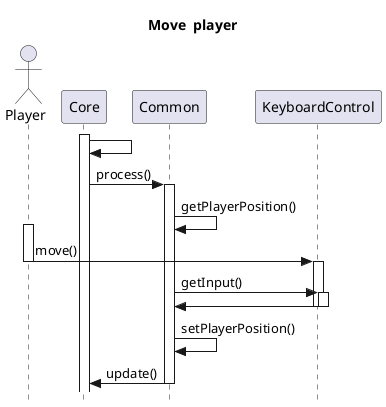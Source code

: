 @startuml
skinparam style strictuml
title Move  player
Actor Player
activate Core
Core -> Core

Core -> Common: process()
activate Common
Common -> Common: getPlayerPosition()
Activate Player
Player -> KeyboardControl: move()
deactivate Player
activate KeyboardControl
Common -> KeyboardControl: getInput()
activate KeyboardControl
KeyboardControl -> Common:
deactivate KeyboardControl
deactivate KeyboardControl
Common -> Common: setPlayerPosition()
Common -> Core: update()
deactivate Common

@enduml

@startuml
skinparam style strictuml
title Weapon collision
    Actor Player

    activate Core
    Core -> Core

    Core -> Common: process()
group
    activate Common
    Common -> Common: getPosition(Entity, enemy)
    Common -> Common: getPosition(Entity, weapon)
    activate Player
    Player -> Common: attack(Entity sword)
    deactivate Player
    Common -> Collision: checkCollision(Entity, weapon, Entity, enemy)
    activate Collision
    Collision -> Collision: Collision(weapon, enemy)
    Collision -> Common:
    deactivate Collision
    Common -> Heart: update(Entity, enemy)
    activate Heart
    Heart -> Heart: updateHeart(enemy)
    Heart -> Common:
    deactivate Heart

    Common -> Core: update()
alt if enemy is dead
    Common -> Common: despawn(enemy)
    Common -> Core: update()
end


@enduml